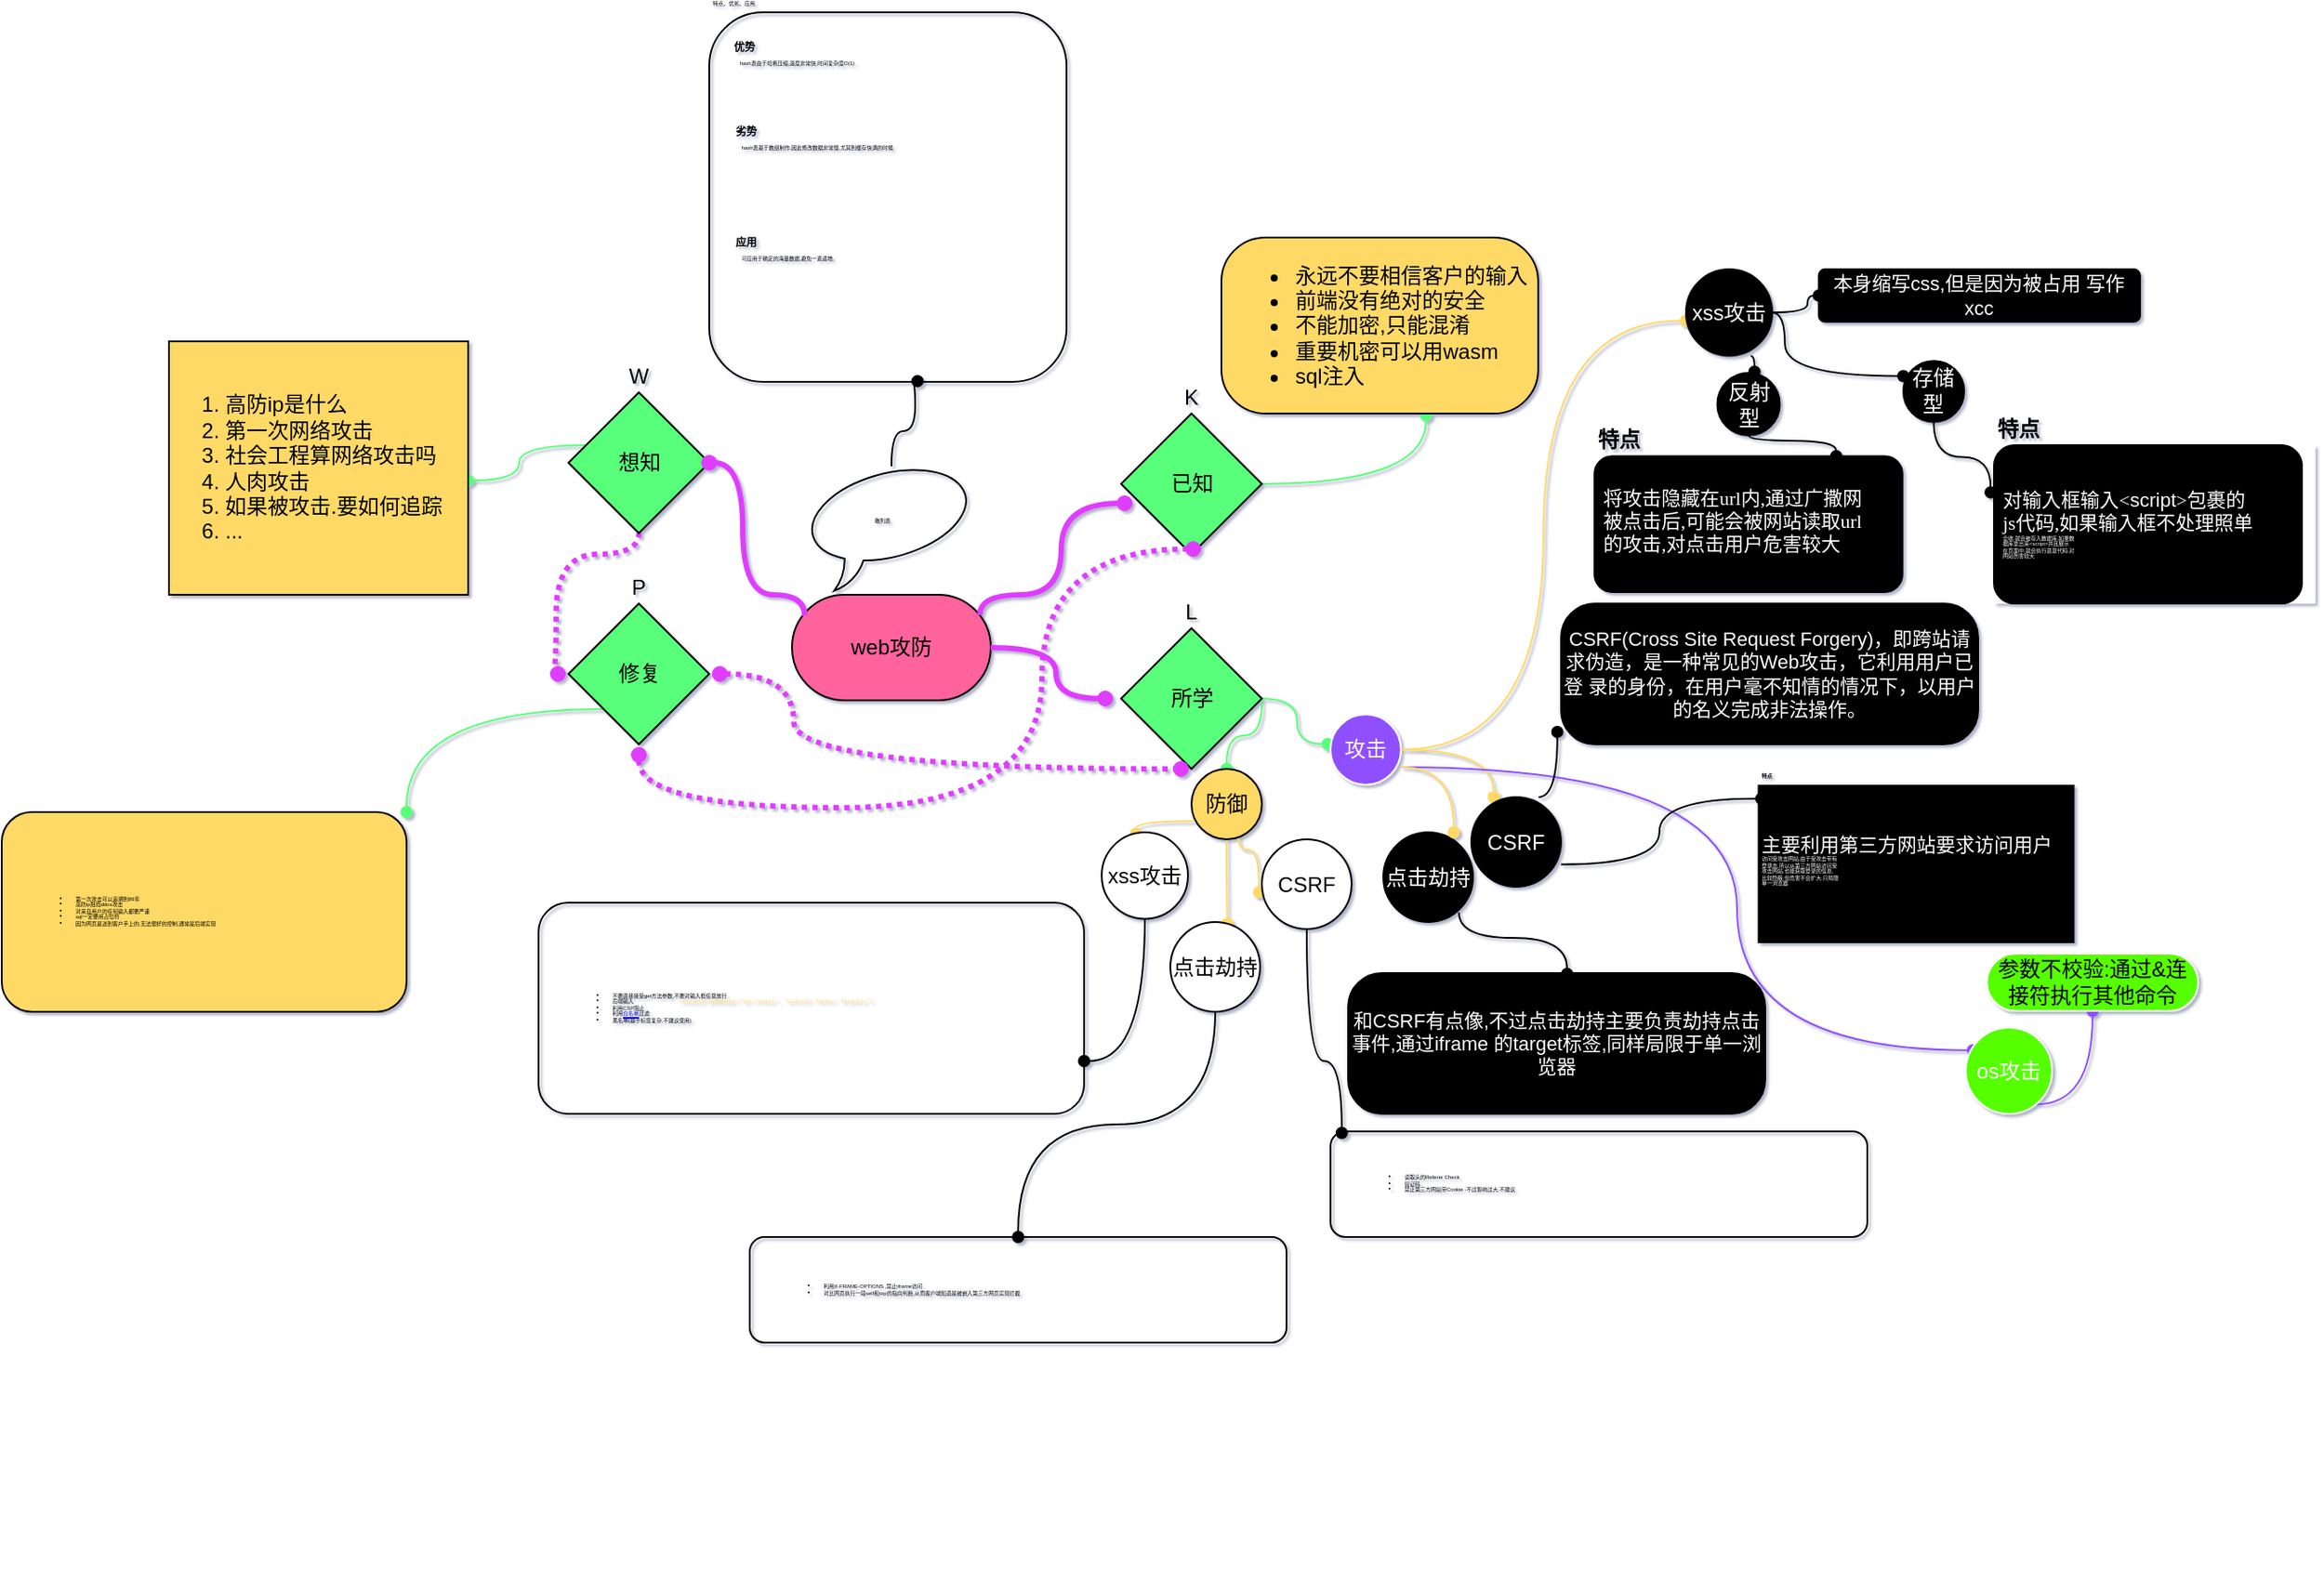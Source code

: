 <mxfile version="13.7.2" type="github">
  <diagram id="dy_8Izg7FnlNef2klucm" name="第 1 页">
    <mxGraphModel dx="2587" dy="802" grid="0" gridSize="10" guides="0" tooltips="1" connect="1" arrows="1" fold="1" page="1" pageScale="1" pageWidth="400" pageHeight="500" math="1" shadow="1">
      <root>
        <mxCell id="0" />
        <mxCell id="1" parent="0" />
        <mxCell id="IFFRn_ugBCJUuxa1NSOB-2" value="web攻防" style="rounded=1;whiteSpace=wrap;html=1;fillColor=#FF639C;arcSize=50;" vertex="1" parent="1">
          <mxGeometry x="208" y="405" width="113" height="60" as="geometry" />
        </mxCell>
        <mxCell id="IFFRn_ugBCJUuxa1NSOB-37" style="edgeStyle=orthogonalEdgeStyle;curved=1;rounded=0;orthogonalLoop=1;jettySize=auto;html=1;exitX=1;exitY=0.5;exitDx=0;exitDy=0;entryX=0.646;entryY=1.01;entryDx=0;entryDy=0;entryPerimeter=0;startArrow=none;startFill=0;endArrow=oval;endFill=1;strokeColor=#59FF7A;" edge="1" parent="1" source="IFFRn_ugBCJUuxa1NSOB-3" target="IFFRn_ugBCJUuxa1NSOB-19">
          <mxGeometry relative="1" as="geometry" />
        </mxCell>
        <mxCell id="IFFRn_ugBCJUuxa1NSOB-3" value="K" style="rhombus;whiteSpace=wrap;html=1;fillColor=#59FF7A;align=center;labelPosition=center;verticalLabelPosition=top;verticalAlign=bottom;" vertex="1" parent="1">
          <mxGeometry x="395" y="302" width="80" height="80" as="geometry" />
        </mxCell>
        <mxCell id="IFFRn_ugBCJUuxa1NSOB-40" style="edgeStyle=orthogonalEdgeStyle;curved=1;rounded=0;orthogonalLoop=1;jettySize=auto;html=1;entryX=0.5;entryY=0;entryDx=0;entryDy=0;startArrow=none;startFill=0;endArrow=oval;endFill=1;strokeColor=#59FF7A;" edge="1" parent="1" target="IFFRn_ugBCJUuxa1NSOB-39">
          <mxGeometry relative="1" as="geometry">
            <mxPoint x="475" y="464" as="sourcePoint" />
          </mxGeometry>
        </mxCell>
        <mxCell id="IFFRn_ugBCJUuxa1NSOB-41" style="edgeStyle=orthogonalEdgeStyle;curved=1;rounded=0;orthogonalLoop=1;jettySize=auto;html=1;entryX=-0.041;entryY=0.422;entryDx=0;entryDy=0;entryPerimeter=0;startArrow=none;startFill=0;endArrow=oval;endFill=1;strokeColor=#59FF7A;" edge="1" parent="1" source="IFFRn_ugBCJUuxa1NSOB-4" target="IFFRn_ugBCJUuxa1NSOB-38">
          <mxGeometry relative="1" as="geometry" />
        </mxCell>
        <mxCell id="IFFRn_ugBCJUuxa1NSOB-4" value="L" style="rhombus;whiteSpace=wrap;html=1;fillColor=#59FF7A;align=center;labelPosition=center;verticalLabelPosition=top;verticalAlign=bottom;" vertex="1" parent="1">
          <mxGeometry x="395" y="424" width="80" height="80" as="geometry" />
        </mxCell>
        <mxCell id="IFFRn_ugBCJUuxa1NSOB-5" value="" style="edgeStyle=orthogonalEdgeStyle;curved=1;rounded=0;orthogonalLoop=1;jettySize=auto;html=1;startArrow=circle;startFill=1;startSize=0;endArrow=none;endFill=0;endSize=0;targetPerimeterSpacing=3;strokeColor=#DF3DFF;strokeWidth=3;dashed=1;dashPattern=1 1;entryX=0.5;entryY=1;entryDx=0;entryDy=0;exitX=0;exitY=0.5;exitDx=0;exitDy=0;" edge="1" source="IFFRn_ugBCJUuxa1NSOB-8" target="IFFRn_ugBCJUuxa1NSOB-12" parent="1">
          <mxGeometry relative="1" as="geometry">
            <Array as="points">
              <mxPoint x="74" y="450" />
              <mxPoint x="74" y="382" />
              <mxPoint x="121" y="382" />
            </Array>
          </mxGeometry>
        </mxCell>
        <mxCell id="IFFRn_ugBCJUuxa1NSOB-6" value="" style="edgeStyle=orthogonalEdgeStyle;curved=1;rounded=0;orthogonalLoop=1;jettySize=auto;html=1;dashed=1;dashPattern=1 1;startArrow=circle;startFill=1;startSize=0;endArrow=circle;endFill=1;endSize=0;targetPerimeterSpacing=3;strokeColor=#DF3DFF;strokeWidth=3;entryX=0.5;entryY=1;entryDx=0;entryDy=0;" edge="1" source="IFFRn_ugBCJUuxa1NSOB-8" target="IFFRn_ugBCJUuxa1NSOB-4" parent="1">
          <mxGeometry relative="1" as="geometry">
            <mxPoint x="121" y="570" as="targetPoint" />
            <Array as="points">
              <mxPoint x="209" y="450" />
              <mxPoint x="209" y="504" />
            </Array>
          </mxGeometry>
        </mxCell>
        <mxCell id="IFFRn_ugBCJUuxa1NSOB-7" value="" style="edgeStyle=orthogonalEdgeStyle;curved=1;rounded=0;orthogonalLoop=1;jettySize=auto;html=1;dashed=1;dashPattern=1 1;startArrow=circle;startFill=1;startSize=0;endArrow=circle;endFill=1;endSize=0;targetPerimeterSpacing=3;strokeColor=#DF3DFF;strokeWidth=3;" edge="1" source="IFFRn_ugBCJUuxa1NSOB-8" parent="1">
          <mxGeometry relative="1" as="geometry">
            <mxPoint x="442" y="379" as="targetPoint" />
            <Array as="points">
              <mxPoint x="121" y="526" />
              <mxPoint x="350" y="526" />
              <mxPoint x="350" y="379" />
            </Array>
          </mxGeometry>
        </mxCell>
        <mxCell id="IFFRn_ugBCJUuxa1NSOB-164" style="edgeStyle=orthogonalEdgeStyle;curved=1;rounded=0;orthogonalLoop=1;jettySize=auto;html=1;exitX=0;exitY=1;exitDx=0;exitDy=0;entryX=1;entryY=0;entryDx=0;entryDy=0;startArrow=none;startFill=0;startSize=6;sourcePerimeterSpacing=0;endArrow=oval;endFill=1;endSize=6;targetPerimeterSpacing=0;fontSize=3;fontColor=#000000;strokeColor=#59FF7A;" edge="1" parent="1" source="IFFRn_ugBCJUuxa1NSOB-8" target="IFFRn_ugBCJUuxa1NSOB-163">
          <mxGeometry relative="1" as="geometry" />
        </mxCell>
        <mxCell id="IFFRn_ugBCJUuxa1NSOB-8" value="P" style="rhombus;whiteSpace=wrap;html=1;fillColor=#59FF7A;align=center;labelPosition=center;verticalLabelPosition=top;verticalAlign=bottom;" vertex="1" parent="1">
          <mxGeometry x="81" y="410" width="80" height="80" as="geometry" />
        </mxCell>
        <mxCell id="IFFRn_ugBCJUuxa1NSOB-45" style="edgeStyle=orthogonalEdgeStyle;curved=1;rounded=0;orthogonalLoop=1;jettySize=auto;html=1;startArrow=none;startFill=0;endArrow=oval;endFill=1;strokeColor=#59FF7A;" edge="1" parent="1" source="IFFRn_ugBCJUuxa1NSOB-12" target="IFFRn_ugBCJUuxa1NSOB-42">
          <mxGeometry relative="1" as="geometry">
            <mxPoint x="44" y="330" as="targetPoint" />
            <Array as="points">
              <mxPoint x="53" y="320" />
              <mxPoint x="53" y="340" />
            </Array>
          </mxGeometry>
        </mxCell>
        <mxCell id="IFFRn_ugBCJUuxa1NSOB-12" value="W" style="rhombus;whiteSpace=wrap;html=1;fillColor=#59FF7A;align=center;labelPosition=center;verticalLabelPosition=top;verticalAlign=bottom;" vertex="1" parent="1">
          <mxGeometry x="81" y="290" width="80" height="80" as="geometry" />
        </mxCell>
        <mxCell id="IFFRn_ugBCJUuxa1NSOB-13" value="" style="edgeStyle=orthogonalEdgeStyle;curved=1;rounded=0;orthogonalLoop=1;jettySize=auto;html=1;startArrow=oval;startFill=1;endArrow=none;endFill=0;strokeWidth=3;fillColor=#ffe6cc;strokeColor=#DF3DFF;endSize=0;targetPerimeterSpacing=3;entryX=0.064;entryY=0.201;entryDx=0;entryDy=0;entryPerimeter=0;" edge="1" source="IFFRn_ugBCJUuxa1NSOB-12" target="IFFRn_ugBCJUuxa1NSOB-2" parent="1">
          <mxGeometry relative="1" as="geometry">
            <mxPoint x="682" y="459" as="targetPoint" />
            <Array as="points">
              <mxPoint x="180" y="330" />
              <mxPoint x="180" y="405" />
              <mxPoint x="215" y="405" />
            </Array>
          </mxGeometry>
        </mxCell>
        <mxCell id="IFFRn_ugBCJUuxa1NSOB-14" value="&lt;span&gt;已知&lt;br&gt;&lt;/span&gt;" style="text;html=1;align=center;verticalAlign=middle;resizable=0;points=[];autosize=1;" vertex="1" parent="1">
          <mxGeometry x="418" y="333" width="34" height="18" as="geometry" />
        </mxCell>
        <mxCell id="IFFRn_ugBCJUuxa1NSOB-15" value="&lt;span&gt;所学&lt;/span&gt;" style="text;html=1;align=center;verticalAlign=middle;resizable=0;points=[];autosize=1;" vertex="1" parent="1">
          <mxGeometry x="418" y="455" width="34" height="18" as="geometry" />
        </mxCell>
        <mxCell id="IFFRn_ugBCJUuxa1NSOB-16" value="&lt;span&gt;想知&lt;/span&gt;" style="text;html=1;align=center;verticalAlign=middle;resizable=0;points=[];autosize=1;" vertex="1" parent="1">
          <mxGeometry x="104" y="321" width="34" height="18" as="geometry" />
        </mxCell>
        <mxCell id="IFFRn_ugBCJUuxa1NSOB-17" value="修复" style="text;html=1;align=center;verticalAlign=middle;resizable=0;points=[];autosize=1;" vertex="1" parent="1">
          <mxGeometry x="104" y="441" width="34" height="18" as="geometry" />
        </mxCell>
        <mxCell id="IFFRn_ugBCJUuxa1NSOB-10" value="" style="edgeStyle=orthogonalEdgeStyle;curved=1;rounded=0;orthogonalLoop=1;jettySize=auto;html=1;startArrow=none;startFill=0;endArrow=circle;endFill=1;strokeWidth=3;fillColor=#ffe6cc;strokeColor=#DF3DFF;endSize=0;targetPerimeterSpacing=3;" edge="1" parent="1" source="IFFRn_ugBCJUuxa1NSOB-2" target="IFFRn_ugBCJUuxa1NSOB-4">
          <mxGeometry relative="1" as="geometry" />
        </mxCell>
        <mxCell id="IFFRn_ugBCJUuxa1NSOB-11" style="edgeStyle=orthogonalEdgeStyle;curved=1;rounded=0;orthogonalLoop=1;jettySize=auto;html=1;startArrow=none;startFill=0;endArrow=circle;endFill=1;strokeWidth=3;fillColor=#ffe6cc;strokeColor=#DF3DFF;endSize=0;targetPerimeterSpacing=3;startSize=0;exitX=0.944;exitY=0.193;exitDx=0;exitDy=0;exitPerimeter=0;" edge="1" parent="1" source="IFFRn_ugBCJUuxa1NSOB-2" target="IFFRn_ugBCJUuxa1NSOB-3">
          <mxGeometry relative="1" as="geometry">
            <Array as="points">
              <mxPoint x="315" y="405" />
              <mxPoint x="361" y="405" />
              <mxPoint x="361" y="353" />
            </Array>
          </mxGeometry>
        </mxCell>
        <mxCell id="IFFRn_ugBCJUuxa1NSOB-19" value="&lt;ul&gt;&lt;li&gt;永远不要相信客户的输入&lt;/li&gt;&lt;li&gt;前端没有绝对的安全&lt;/li&gt;&lt;li&gt;不能加密,只能混淆&lt;/li&gt;&lt;li&gt;重要机密可以用wasm&lt;/li&gt;&lt;li&gt;sql注入&lt;/li&gt;&lt;/ul&gt;" style="rounded=1;whiteSpace=wrap;html=1;fillColor=#FFD966;arcSize=25;align=left;" vertex="1" parent="1">
          <mxGeometry x="452" y="202" width="180" height="100" as="geometry" />
        </mxCell>
        <mxCell id="IFFRn_ugBCJUuxa1NSOB-105" style="edgeStyle=orthogonalEdgeStyle;curved=1;rounded=0;orthogonalLoop=1;jettySize=auto;html=1;exitX=1;exitY=0.5;exitDx=0;exitDy=0;entryX=0.25;entryY=0;entryDx=0;entryDy=0;startArrow=none;startFill=0;startSize=6;sourcePerimeterSpacing=0;endArrow=oval;endFill=1;endSize=6;targetPerimeterSpacing=0;fontSize=3;strokeColor=#FFD966;" edge="1" parent="1" source="IFFRn_ugBCJUuxa1NSOB-38" target="IFFRn_ugBCJUuxa1NSOB-90">
          <mxGeometry relative="1" as="geometry" />
        </mxCell>
        <mxCell id="IFFRn_ugBCJUuxa1NSOB-159" style="edgeStyle=orthogonalEdgeStyle;curved=1;rounded=0;orthogonalLoop=1;jettySize=auto;html=1;exitX=1;exitY=0.75;exitDx=0;exitDy=0;entryX=0.082;entryY=0.262;entryDx=0;entryDy=0;startArrow=none;startFill=0;startSize=6;sourcePerimeterSpacing=0;endArrow=oval;endFill=1;endSize=6;targetPerimeterSpacing=0;fontSize=3;fontColor=#000000;strokeColor=#904FFF;entryPerimeter=0;" edge="1" parent="1" source="IFFRn_ugBCJUuxa1NSOB-38" target="IFFRn_ugBCJUuxa1NSOB-158">
          <mxGeometry relative="1" as="geometry">
            <Array as="points">
              <mxPoint x="745" y="503" />
              <mxPoint x="745" y="664" />
            </Array>
          </mxGeometry>
        </mxCell>
        <mxCell id="IFFRn_ugBCJUuxa1NSOB-38" value="&lt;div&gt;&lt;span&gt;攻击&lt;/span&gt;&lt;/div&gt;" style="rounded=1;whiteSpace=wrap;html=1;arcSize=50;align=center;fillColor=#904FFF;fontColor=#FFFFFF;strokeColor=#FFFFFF;" vertex="1" parent="1">
          <mxGeometry x="514" y="473" width="40" height="40" as="geometry" />
        </mxCell>
        <mxCell id="IFFRn_ugBCJUuxa1NSOB-121" style="edgeStyle=orthogonalEdgeStyle;curved=1;rounded=0;orthogonalLoop=1;jettySize=auto;html=1;entryX=-0.031;entryY=0.588;entryDx=0;entryDy=0;entryPerimeter=0;startArrow=none;startFill=0;startSize=6;sourcePerimeterSpacing=0;endArrow=oval;endFill=1;endSize=6;targetPerimeterSpacing=0;fontSize=3;fontColor=#FFFFFF;strokeColor=#FFD966;exitX=0.67;exitY=0.98;exitDx=0;exitDy=0;exitPerimeter=0;" edge="1" parent="1" source="IFFRn_ugBCJUuxa1NSOB-39" target="IFFRn_ugBCJUuxa1NSOB-120">
          <mxGeometry relative="1" as="geometry">
            <Array as="points">
              <mxPoint x="462" y="550" />
              <mxPoint x="473" y="550" />
            </Array>
          </mxGeometry>
        </mxCell>
        <mxCell id="IFFRn_ugBCJUuxa1NSOB-139" style="edgeStyle=orthogonalEdgeStyle;curved=1;rounded=0;orthogonalLoop=1;jettySize=auto;html=1;exitX=0.045;exitY=0.742;exitDx=0;exitDy=0;entryX=0.397;entryY=0.018;entryDx=0;entryDy=0;entryPerimeter=0;startArrow=none;startFill=0;startSize=6;sourcePerimeterSpacing=0;endArrow=oval;endFill=1;endSize=6;targetPerimeterSpacing=0;fontSize=3;exitPerimeter=0;fontColor=#FFFFFF;strokeColor=#FFD966;" edge="1" parent="1" source="IFFRn_ugBCJUuxa1NSOB-39" target="IFFRn_ugBCJUuxa1NSOB-138">
          <mxGeometry relative="1" as="geometry" />
        </mxCell>
        <mxCell id="IFFRn_ugBCJUuxa1NSOB-141" style="edgeStyle=orthogonalEdgeStyle;curved=1;rounded=0;orthogonalLoop=1;jettySize=auto;html=1;exitX=0.5;exitY=1;exitDx=0;exitDy=0;entryX=0.635;entryY=0.02;entryDx=0;entryDy=0;entryPerimeter=0;startArrow=none;startFill=0;startSize=6;sourcePerimeterSpacing=0;endArrow=oval;endFill=1;endSize=6;targetPerimeterSpacing=0;fontSize=3;fontColor=#FFFFFF;strokeColor=#FFD966;" edge="1" parent="1" source="IFFRn_ugBCJUuxa1NSOB-39" target="IFFRn_ugBCJUuxa1NSOB-140">
          <mxGeometry relative="1" as="geometry" />
        </mxCell>
        <mxCell id="IFFRn_ugBCJUuxa1NSOB-39" value="&lt;div&gt;&lt;span&gt;防御&lt;/span&gt;&lt;/div&gt;" style="rounded=1;whiteSpace=wrap;html=1;fillColor=#FFD966;arcSize=50;align=center;" vertex="1" parent="1">
          <mxGeometry x="435" y="504" width="40" height="40" as="geometry" />
        </mxCell>
        <mxCell id="IFFRn_ugBCJUuxa1NSOB-44" value="" style="group" vertex="1" connectable="0" parent="1">
          <mxGeometry x="-156" y="261" width="180" height="144" as="geometry" />
        </mxCell>
        <mxCell id="IFFRn_ugBCJUuxa1NSOB-42" value="&lt;div&gt;&lt;br&gt;&lt;/div&gt;" style="rounded=1;whiteSpace=wrap;html=1;fillColor=#FFD966;arcSize=0;align=left;labelPosition=center;verticalLabelPosition=middle;verticalAlign=middle;" vertex="1" parent="IFFRn_ugBCJUuxa1NSOB-44">
          <mxGeometry x="10" width="170" height="144" as="geometry" />
        </mxCell>
        <mxCell id="IFFRn_ugBCJUuxa1NSOB-43" value="&lt;ol&gt;&lt;li&gt;&lt;span&gt;高防ip是什么&lt;/span&gt;&lt;br&gt;&lt;/li&gt;&lt;li&gt;第一次网络攻击&lt;/li&gt;&lt;li&gt;社会工程算网络攻击吗&lt;/li&gt;&lt;li&gt;人肉攻击&lt;/li&gt;&lt;li&gt;如果被攻击.要如何追踪&lt;/li&gt;&lt;li&gt;...&lt;/li&gt;&lt;/ol&gt;" style="text;html=1;align=left;verticalAlign=middle;resizable=0;points=[];autosize=1;" vertex="1" parent="IFFRn_ugBCJUuxa1NSOB-44">
          <mxGeometry y="17" width="180" height="110" as="geometry" />
        </mxCell>
        <mxCell id="IFFRn_ugBCJUuxa1NSOB-47" style="edgeStyle=orthogonalEdgeStyle;curved=1;rounded=0;orthogonalLoop=1;jettySize=auto;html=1;exitX=1;exitY=0.5;exitDx=0;exitDy=0;startArrow=none;startFill=0;endArrow=oval;endFill=1;endSize=6;targetPerimeterSpacing=0;sourcePerimeterSpacing=0;startSize=6;entryX=0;entryY=0.595;entryDx=0;entryDy=0;entryPerimeter=0;strokeColor=#FFD966;" edge="1" parent="1" source="IFFRn_ugBCJUuxa1NSOB-38" target="IFFRn_ugBCJUuxa1NSOB-46">
          <mxGeometry relative="1" as="geometry">
            <mxPoint x="137" y="222" as="targetPoint" />
          </mxGeometry>
        </mxCell>
        <mxCell id="IFFRn_ugBCJUuxa1NSOB-89" value="" style="group" vertex="1" connectable="0" parent="1">
          <mxGeometry x="400" y="650" width="380" height="311" as="geometry" />
        </mxCell>
        <mxCell id="IFFRn_ugBCJUuxa1NSOB-100" value="" style="edgeStyle=orthogonalEdgeStyle;curved=1;rounded=0;orthogonalLoop=1;jettySize=auto;html=1;startArrow=none;startFill=0;startSize=6;sourcePerimeterSpacing=0;endArrow=oval;endFill=1;endSize=6;targetPerimeterSpacing=0;strokeColor=#000000;fontSize=3;entryX=0.785;entryY=0;entryDx=0;entryDy=0;entryPerimeter=0;" edge="1" parent="IFFRn_ugBCJUuxa1NSOB-89" target="IFFRn_ugBCJUuxa1NSOB-98">
          <mxGeometry relative="1" as="geometry">
            <mxPoint x="101.483" y="98" as="sourcePoint" />
            <Array as="points">
              <mxPoint x="102" y="101" />
            </Array>
          </mxGeometry>
        </mxCell>
        <mxCell id="IFFRn_ugBCJUuxa1NSOB-91" value="&lt;font style=&quot;font-size: 11px&quot;&gt;CSRF(Cross Site Request Forgery)，即跨站请求伪造，是一种常见的Web攻击，它利用用户已登 录的身份，在用户毫不知情的情况下，以用户的名义完成非法操作。&lt;/font&gt;" style="whiteSpace=wrap;html=1;rounded=1;arcSize=24;align=center;fontSize=3;fillColor=#000000;fontColor=#FFFFFF;" vertex="1" parent="1">
          <mxGeometry x="645" y="410" width="237" height="80" as="geometry" />
        </mxCell>
        <mxCell id="IFFRn_ugBCJUuxa1NSOB-92" value="" style="edgeStyle=orthogonalEdgeStyle;curved=1;rounded=0;orthogonalLoop=1;jettySize=auto;html=1;startArrow=none;startFill=0;startSize=6;sourcePerimeterSpacing=0;endArrow=oval;endFill=1;endSize=6;targetPerimeterSpacing=0;exitX=0.75;exitY=0;exitDx=0;exitDy=0;entryX=-0.009;entryY=0.912;entryDx=0;entryDy=0;entryPerimeter=0;" edge="1" parent="1" source="IFFRn_ugBCJUuxa1NSOB-90" target="IFFRn_ugBCJUuxa1NSOB-91">
          <mxGeometry relative="1" as="geometry">
            <mxPoint x="640.002" y="561.871" as="sourcePoint" />
          </mxGeometry>
        </mxCell>
        <mxCell id="IFFRn_ugBCJUuxa1NSOB-104" style="edgeStyle=orthogonalEdgeStyle;curved=1;rounded=0;orthogonalLoop=1;jettySize=auto;html=1;startArrow=none;startFill=0;startSize=6;sourcePerimeterSpacing=0;endArrow=oval;endFill=1;endSize=6;targetPerimeterSpacing=0;strokeColor=#000000;fontSize=3;exitX=1;exitY=0.75;exitDx=0;exitDy=0;entryX=0.011;entryY=0.088;entryDx=0;entryDy=0;entryPerimeter=0;" edge="1" parent="1" source="IFFRn_ugBCJUuxa1NSOB-90" target="IFFRn_ugBCJUuxa1NSOB-102">
          <mxGeometry relative="1" as="geometry">
            <mxPoint x="634" y="800" as="targetPoint" />
            <mxPoint x="624.447" y="569.674" as="sourcePoint" />
          </mxGeometry>
        </mxCell>
        <mxCell id="IFFRn_ugBCJUuxa1NSOB-90" value="CSRF" style="rounded=1;whiteSpace=wrap;html=1;align=center;arcSize=50;fillColor=#000000;fontColor=#FFFFFF;" vertex="1" parent="1">
          <mxGeometry x="594" y="520" width="51" height="51" as="geometry" />
        </mxCell>
        <mxCell id="IFFRn_ugBCJUuxa1NSOB-111" style="edgeStyle=orthogonalEdgeStyle;curved=1;rounded=0;orthogonalLoop=1;jettySize=auto;html=1;exitX=0.843;exitY=0.894;exitDx=0;exitDy=0;entryX=0.525;entryY=0.006;entryDx=0;entryDy=0;entryPerimeter=0;startArrow=none;startFill=0;startSize=6;sourcePerimeterSpacing=0;endArrow=oval;endFill=1;endSize=6;targetPerimeterSpacing=0;fontSize=3;exitPerimeter=0;" edge="1" parent="1" source="IFFRn_ugBCJUuxa1NSOB-107" target="IFFRn_ugBCJUuxa1NSOB-110">
          <mxGeometry relative="1" as="geometry">
            <Array as="points">
              <mxPoint x="587" y="600" />
              <mxPoint x="648" y="600" />
            </Array>
          </mxGeometry>
        </mxCell>
        <mxCell id="IFFRn_ugBCJUuxa1NSOB-107" value="点击劫持" style="rounded=1;whiteSpace=wrap;html=1;align=center;arcSize=50;fillColor=#000000;fontColor=#FFFFFF;" vertex="1" parent="1">
          <mxGeometry x="544" y="540" width="51" height="51" as="geometry" />
        </mxCell>
        <mxCell id="IFFRn_ugBCJUuxa1NSOB-108" style="edgeStyle=orthogonalEdgeStyle;curved=1;rounded=0;orthogonalLoop=1;jettySize=auto;html=1;startArrow=none;startFill=0;startSize=6;sourcePerimeterSpacing=0;endArrow=oval;endFill=1;endSize=6;targetPerimeterSpacing=0;strokeColor=#FFD966;fontSize=3;exitX=1;exitY=0.75;exitDx=0;exitDy=0;" edge="1" parent="1" source="IFFRn_ugBCJUuxa1NSOB-38" target="IFFRn_ugBCJUuxa1NSOB-107">
          <mxGeometry relative="1" as="geometry">
            <mxPoint x="554" y="540" as="targetPoint" />
            <mxPoint x="534" y="513" as="sourcePoint" />
            <Array as="points">
              <mxPoint x="584" y="503" />
            </Array>
          </mxGeometry>
        </mxCell>
        <mxCell id="IFFRn_ugBCJUuxa1NSOB-110" value="&lt;span style=&quot;font-size: 11px&quot;&gt;和CSRF有点像,不过点击劫持主要负责劫持点击事件,通过iframe 的target标签,同样局限于单一浏览器&lt;/span&gt;" style="whiteSpace=wrap;html=1;rounded=1;arcSize=24;align=center;fontSize=3;fillColor=#000000;fontColor=#FFFFFF;" vertex="1" parent="1">
          <mxGeometry x="524" y="620" width="237" height="80" as="geometry" />
        </mxCell>
        <mxCell id="IFFRn_ugBCJUuxa1NSOB-167" value="" style="edgeStyle=orthogonalEdgeStyle;curved=1;rounded=0;orthogonalLoop=1;jettySize=auto;html=1;startArrow=none;startFill=0;startSize=6;sourcePerimeterSpacing=0;endArrow=oval;endFill=1;endSize=6;targetPerimeterSpacing=0;fontSize=3;fontColor=#000000;entryX=0.583;entryY=0.998;entryDx=0;entryDy=0;entryPerimeter=0;" edge="1" parent="1" source="IFFRn_ugBCJUuxa1NSOB-113" target="IFFRn_ugBCJUuxa1NSOB-168">
          <mxGeometry relative="1" as="geometry">
            <mxPoint x="264.5" y="263" as="targetPoint" />
            <Array as="points">
              <mxPoint x="265" y="312" />
              <mxPoint x="278" y="312" />
              <mxPoint x="278" y="284" />
            </Array>
          </mxGeometry>
        </mxCell>
        <mxCell id="IFFRn_ugBCJUuxa1NSOB-113" value="" style="whiteSpace=wrap;html=1;shape=mxgraph.basic.oval_callout;fillColor=none;fontSize=3;align=center;rotation=-15;" vertex="1" parent="1">
          <mxGeometry x="214.5" y="333" width="100" height="60" as="geometry" />
        </mxCell>
        <mxCell id="IFFRn_ugBCJUuxa1NSOB-114" value="&lt;span&gt;散列表&lt;/span&gt;" style="text;html=1;align=center;verticalAlign=middle;resizable=0;points=[];autosize=1;fontSize=3;" vertex="1" parent="1">
          <mxGeometry x="234" y="358" width="50" height="10" as="geometry" />
        </mxCell>
        <mxCell id="IFFRn_ugBCJUuxa1NSOB-155" style="edgeStyle=orthogonalEdgeStyle;curved=1;rounded=0;orthogonalLoop=1;jettySize=auto;html=1;exitX=0.5;exitY=1;exitDx=0;exitDy=0;entryX=0.021;entryY=0.015;entryDx=0;entryDy=0;entryPerimeter=0;startArrow=none;startFill=0;startSize=6;sourcePerimeterSpacing=0;endArrow=oval;endFill=1;endSize=6;targetPerimeterSpacing=0;strokeColor=#000000;fontSize=3;fontColor=#000000;" edge="1" parent="1" source="IFFRn_ugBCJUuxa1NSOB-120" target="IFFRn_ugBCJUuxa1NSOB-154">
          <mxGeometry relative="1" as="geometry">
            <Array as="points">
              <mxPoint x="501" y="670" />
              <mxPoint x="520" y="670" />
            </Array>
          </mxGeometry>
        </mxCell>
        <mxCell id="IFFRn_ugBCJUuxa1NSOB-120" value="CSRF" style="rounded=1;whiteSpace=wrap;html=1;align=center;arcSize=50;" vertex="1" parent="1">
          <mxGeometry x="475" y="544" width="51" height="51" as="geometry" />
        </mxCell>
        <mxCell id="IFFRn_ugBCJUuxa1NSOB-153" style="edgeStyle=orthogonalEdgeStyle;curved=1;rounded=0;orthogonalLoop=1;jettySize=auto;html=1;exitX=0.5;exitY=1;exitDx=0;exitDy=0;entryX=1;entryY=0.75;entryDx=0;entryDy=0;startArrow=none;startFill=0;startSize=6;sourcePerimeterSpacing=0;endArrow=oval;endFill=1;endSize=6;targetPerimeterSpacing=0;fontSize=3;fontColor=#000000;" edge="1" parent="1" source="IFFRn_ugBCJUuxa1NSOB-138" target="IFFRn_ugBCJUuxa1NSOB-150">
          <mxGeometry relative="1" as="geometry" />
        </mxCell>
        <mxCell id="IFFRn_ugBCJUuxa1NSOB-138" value="xss攻击" style="rounded=1;whiteSpace=wrap;html=1;align=center;arcSize=50;" vertex="1" parent="1">
          <mxGeometry x="384.002" y="540" width="49.009" height="49.196" as="geometry" />
        </mxCell>
        <mxCell id="IFFRn_ugBCJUuxa1NSOB-157" style="edgeStyle=orthogonalEdgeStyle;curved=1;rounded=0;orthogonalLoop=1;jettySize=auto;html=1;exitX=0.5;exitY=1;exitDx=0;exitDy=0;startArrow=none;startFill=0;startSize=6;sourcePerimeterSpacing=0;endArrow=oval;endFill=1;endSize=6;targetPerimeterSpacing=0;strokeColor=#000000;fontSize=3;fontColor=#000000;" edge="1" parent="1" source="IFFRn_ugBCJUuxa1NSOB-140" target="IFFRn_ugBCJUuxa1NSOB-156">
          <mxGeometry relative="1" as="geometry" />
        </mxCell>
        <mxCell id="IFFRn_ugBCJUuxa1NSOB-140" value="点击劫持" style="rounded=1;whiteSpace=wrap;html=1;align=center;arcSize=50;" vertex="1" parent="1">
          <mxGeometry x="423" y="591" width="51" height="51" as="geometry" />
        </mxCell>
        <mxCell id="IFFRn_ugBCJUuxa1NSOB-46" value="xss攻击" style="rounded=1;whiteSpace=wrap;html=1;align=center;arcSize=50;fillColor=#000000;fontColor=#FFFFFF;" vertex="1" parent="1">
          <mxGeometry x="715.982" y="220" width="49.009" height="49.196" as="geometry" />
        </mxCell>
        <mxCell id="IFFRn_ugBCJUuxa1NSOB-49" value="&lt;font style=&quot;font-size: 11px&quot;&gt;本身缩写css,但是因为被占用 写作xcc&lt;/font&gt;" style="whiteSpace=wrap;html=1;rounded=1;arcSize=12;align=center;fontSize=3;fillColor=#000000;fontColor=#FFFFFF;" vertex="1" parent="1">
          <mxGeometry x="791.417" y="220" width="182.583" height="29.904" as="geometry" />
        </mxCell>
        <mxCell id="IFFRn_ugBCJUuxa1NSOB-50" value="" style="edgeStyle=orthogonalEdgeStyle;curved=1;rounded=0;orthogonalLoop=1;jettySize=auto;html=1;startArrow=none;startFill=0;startSize=6;sourcePerimeterSpacing=0;endArrow=oval;endFill=1;endSize=6;targetPerimeterSpacing=0;" edge="1" parent="1" source="IFFRn_ugBCJUuxa1NSOB-46" target="IFFRn_ugBCJUuxa1NSOB-49">
          <mxGeometry relative="1" as="geometry" />
        </mxCell>
        <mxCell id="IFFRn_ugBCJUuxa1NSOB-149" style="edgeStyle=orthogonalEdgeStyle;curved=1;rounded=0;orthogonalLoop=1;jettySize=auto;html=1;exitX=0.5;exitY=1;exitDx=0;exitDy=0;entryX=-0.011;entryY=0.298;entryDx=0;entryDy=0;entryPerimeter=0;startArrow=none;startFill=0;startSize=6;sourcePerimeterSpacing=0;endArrow=oval;endFill=1;endSize=6;targetPerimeterSpacing=0;fontSize=3;fontColor=#FFFFFF;" edge="1" parent="1" source="IFFRn_ugBCJUuxa1NSOB-52" target="IFFRn_ugBCJUuxa1NSOB-69">
          <mxGeometry relative="1" as="geometry" />
        </mxCell>
        <mxCell id="IFFRn_ugBCJUuxa1NSOB-52" value="存储型" style="whiteSpace=wrap;html=1;rounded=1;arcSize=50;align=center;fillColor=#000000;fontColor=#FFFFFF;" vertex="1" parent="1">
          <mxGeometry x="839.465" y="272.09" width="34.595" height="34.727" as="geometry" />
        </mxCell>
        <mxCell id="IFFRn_ugBCJUuxa1NSOB-51" style="edgeStyle=orthogonalEdgeStyle;curved=1;rounded=0;orthogonalLoop=1;jettySize=auto;html=1;startArrow=none;startFill=0;startSize=6;sourcePerimeterSpacing=0;endArrow=oval;endFill=1;endSize=6;targetPerimeterSpacing=0;" edge="1" parent="1" source="IFFRn_ugBCJUuxa1NSOB-46" target="IFFRn_ugBCJUuxa1NSOB-52">
          <mxGeometry relative="1" as="geometry">
            <mxPoint x="801.027" y="269.196" as="targetPoint" />
            <Array as="points">
              <mxPoint x="772.198" y="245.08" />
              <mxPoint x="772.198" y="280.772" />
            </Array>
          </mxGeometry>
        </mxCell>
        <mxCell id="IFFRn_ugBCJUuxa1NSOB-54" value="反射型" style="whiteSpace=wrap;html=1;rounded=1;arcSize=50;align=center;fillColor=#000000;fontColor=#FFFFFF;" vertex="1" parent="1">
          <mxGeometry x="733.76" y="278.842" width="35.556" height="35.691" as="geometry" />
        </mxCell>
        <mxCell id="IFFRn_ugBCJUuxa1NSOB-57" style="edgeStyle=orthogonalEdgeStyle;curved=1;rounded=0;orthogonalLoop=1;jettySize=auto;html=1;exitX=0.75;exitY=1;exitDx=0;exitDy=0;entryX=0.595;entryY=-0.018;entryDx=0;entryDy=0;entryPerimeter=0;startArrow=none;startFill=0;startSize=6;sourcePerimeterSpacing=0;endArrow=oval;endFill=1;endSize=6;targetPerimeterSpacing=0;strokeColor=#000000;fontSize=3;" edge="1" parent="1" source="IFFRn_ugBCJUuxa1NSOB-46" target="IFFRn_ugBCJUuxa1NSOB-54">
          <mxGeometry relative="1" as="geometry" />
        </mxCell>
        <mxCell id="IFFRn_ugBCJUuxa1NSOB-60" value="" style="edgeStyle=orthogonalEdgeStyle;curved=1;rounded=0;orthogonalLoop=1;jettySize=auto;html=1;startArrow=none;startFill=0;startSize=6;sourcePerimeterSpacing=0;endArrow=oval;endFill=1;endSize=6;targetPerimeterSpacing=0;strokeColor=#000000;fontSize=3;entryX=0.785;entryY=0;entryDx=0;entryDy=0;entryPerimeter=0;" edge="1" parent="1" source="IFFRn_ugBCJUuxa1NSOB-54" target="IFFRn_ugBCJUuxa1NSOB-59">
          <mxGeometry relative="1" as="geometry">
            <Array as="points">
              <mxPoint x="752.018" y="317.428" />
            </Array>
          </mxGeometry>
        </mxCell>
        <mxCell id="IFFRn_ugBCJUuxa1NSOB-59" value="&lt;b&gt;特点&lt;/b&gt;" style="whiteSpace=wrap;html=1;rounded=1;arcSize=13;align=left;labelPosition=center;verticalLabelPosition=top;verticalAlign=bottom;fillColor=#000000;" vertex="1" parent="1">
          <mxGeometry x="664.0" y="326.284" width="174.975" height="77.17" as="geometry" />
        </mxCell>
        <mxCell id="IFFRn_ugBCJUuxa1NSOB-62" value="&lt;font style=&quot;font-size: 11px&quot; face=&quot;Times New Roman&quot;&gt;将攻击隐藏在url内,通过广撒网&lt;br&gt;被点击后,可能会被网站读取url&lt;br&gt;的攻击,对点击用户危害较大&lt;br&gt;&lt;/font&gt;" style="text;html=1;align=left;verticalAlign=middle;resizable=0;points=[];autosize=1;fontSize=3;fontColor=#FFFFFF;" vertex="1" parent="1">
          <mxGeometry x="666.58" y="353.001" width="180" height="20" as="geometry" />
        </mxCell>
        <mxCell id="IFFRn_ugBCJUuxa1NSOB-147" value="" style="group;fillColor=#ffffff;" vertex="1" connectable="0" parent="1">
          <mxGeometry x="891.003" y="320.005" width="182.58" height="90.029" as="geometry" />
        </mxCell>
        <mxCell id="IFFRn_ugBCJUuxa1NSOB-69" value="&lt;b&gt;特点&lt;/b&gt;" style="whiteSpace=wrap;html=1;rounded=1;arcSize=13;align=left;labelPosition=center;verticalLabelPosition=top;verticalAlign=bottom;fillColor=#000000;" vertex="1" parent="IFFRn_ugBCJUuxa1NSOB-147">
          <mxGeometry width="174.972" height="90.029" as="geometry" />
        </mxCell>
        <mxCell id="IFFRn_ugBCJUuxa1NSOB-70" value="&lt;font&gt;&lt;font face=&quot;Times New Roman&quot;&gt;&lt;span style=&quot;font-size: 11px&quot;&gt;对输入框输入&amp;lt;&lt;/span&gt;&lt;/font&gt;&lt;span style=&quot;font-size: 11px&quot;&gt;script&lt;/span&gt;&lt;font face=&quot;Times New Roman&quot;&gt;&lt;span style=&quot;font-size: 11px&quot;&gt;&amp;gt;包裹的&lt;br&gt;js代码,如果输入框不处理照单&lt;br&gt;&lt;/span&gt;&lt;/font&gt;全收,就会被存入数据库,如果数&lt;br&gt;据库拿出来&amp;lt;script&amp;gt;并且展示&lt;br&gt;在页面中,就会执行恶意代码,对&lt;br&gt;网站伤害较大&lt;br&gt;&lt;/font&gt;" style="text;html=1;align=left;verticalAlign=middle;resizable=0;points=[];autosize=1;fontSize=3;fontColor=#FFFFFF;" vertex="1" parent="IFFRn_ugBCJUuxa1NSOB-147">
          <mxGeometry x="2.58" y="30.017" width="180" height="30" as="geometry" />
        </mxCell>
        <mxCell id="IFFRn_ugBCJUuxa1NSOB-148" value="" style="group" vertex="1" connectable="0" parent="1">
          <mxGeometry x="756.76" y="513" width="200" height="90" as="geometry" />
        </mxCell>
        <mxCell id="IFFRn_ugBCJUuxa1NSOB-102" value="&lt;span&gt;特点&lt;/span&gt;" style="whiteSpace=wrap;html=1;align=left;labelPosition=center;verticalLabelPosition=top;verticalAlign=bottom;fontSize=3;strokeColor=none;fillColor=#000000;fontStyle=1" vertex="1" parent="IFFRn_ugBCJUuxa1NSOB-148">
          <mxGeometry width="180" height="90" as="geometry" />
        </mxCell>
        <mxCell id="IFFRn_ugBCJUuxa1NSOB-103" value="&lt;font&gt;&lt;span style=&quot;font-size: 11px&quot;&gt;主要利用第三方网站要求访问用户&lt;br&gt;&lt;/span&gt;访问受攻击网站,由于受攻击带有&lt;br&gt;登录态,所以从第三方网站访问受&lt;br&gt;攻击网站,也能获取登录的信息,&lt;br&gt;比较隐蔽,但危害不会扩大,只局限&lt;br&gt;单一浏览器&lt;br&gt;&lt;/font&gt;" style="text;html=1;align=left;verticalAlign=middle;resizable=0;points=[];autosize=1;fontSize=3;fontColor=#FFFFFF;" vertex="1" parent="IFFRn_ugBCJUuxa1NSOB-148">
          <mxGeometry y="27.997" width="200" height="30" as="geometry" />
        </mxCell>
        <mxCell id="IFFRn_ugBCJUuxa1NSOB-150" value="&lt;ul&gt;&lt;li&gt;不要直接接受get方法参数,不要对输入框任意放行&lt;br&gt;&lt;/li&gt;&lt;li&gt;后端输入&amp;nbsp; &amp;nbsp; &amp;nbsp; &amp;nbsp; &amp;nbsp; &amp;nbsp; &amp;nbsp; &amp;nbsp; &amp;nbsp; &amp;nbsp; &amp;nbsp; &amp;nbsp; &amp;nbsp; &amp;nbsp; &amp;nbsp; &amp;nbsp;&lt;span&gt;&lt;code&gt;&lt;font color=&quot;#ffd966&quot;&gt;response.addHeader(&quot;Set-Cookie&quot;, &quot;uid=112; Path=/; HttpOnly&quot;)&lt;/font&gt;&lt;/code&gt;&lt;/span&gt;&lt;/li&gt;&lt;li&gt;&lt;span&gt;利用&lt;/span&gt;&lt;span style=&quot;font-size: 3px&quot;&gt;CSP阻止&lt;/span&gt;&lt;/li&gt;&lt;li&gt;&lt;span style=&quot;font-size: 3px&quot;&gt;利用&lt;a href=&quot;https://www.npmjs.com/package/xss&quot;&gt;白名单&lt;/a&gt;过滤&lt;/span&gt;&lt;/li&gt;&lt;li&gt;&lt;span style=&quot;font-size: 3px&quot;&gt;黑名单(基于标签复杂,不建议使用)&lt;/span&gt;&lt;/li&gt;&lt;/ul&gt;" style="rounded=1;whiteSpace=wrap;html=1;strokeColor=#000000;fontSize=3;align=left;fillColor=none;arcSize=14;" vertex="1" parent="1">
          <mxGeometry x="64" y="580" width="310" height="120" as="geometry" />
        </mxCell>
        <mxCell id="IFFRn_ugBCJUuxa1NSOB-154" value="&lt;ul&gt;&lt;li&gt;&lt;span style=&quot;font-size: 3px&quot;&gt;读取头的Referer Check&amp;nbsp;&lt;/span&gt;&lt;/li&gt;&lt;li&gt;&lt;span style=&quot;font-size: 3px&quot;&gt;验证码&lt;br&gt;&lt;/span&gt;&lt;/li&gt;&lt;li&gt;&lt;span style=&quot;font-size: 3px&quot;&gt;禁止第三方网站带Cookie -不过影响过大,不建议&lt;/span&gt;&lt;br&gt;&lt;/li&gt;&lt;/ul&gt;" style="rounded=1;whiteSpace=wrap;html=1;strokeColor=#000000;fontSize=3;align=left;fillColor=none;arcSize=14;" vertex="1" parent="1">
          <mxGeometry x="514" y="710" width="305" height="60" as="geometry" />
        </mxCell>
        <mxCell id="IFFRn_ugBCJUuxa1NSOB-156" value="&lt;ul&gt;&lt;li&gt;利用X-FRAME-OPTIONS ,禁止iframe访问&lt;/li&gt;&lt;li&gt;对比网页执行一段self和top的指向判断,从而客户端知道是被嵌入第三方网页实现拦截&lt;/li&gt;&lt;/ul&gt;" style="rounded=1;whiteSpace=wrap;html=1;strokeColor=#000000;fontSize=3;align=left;fillColor=none;arcSize=14;" vertex="1" parent="1">
          <mxGeometry x="184" y="770" width="305" height="60" as="geometry" />
        </mxCell>
        <mxCell id="IFFRn_ugBCJUuxa1NSOB-162" value="" style="edgeStyle=orthogonalEdgeStyle;curved=1;rounded=0;orthogonalLoop=1;jettySize=auto;html=1;startArrow=none;startFill=0;startSize=6;sourcePerimeterSpacing=0;endArrow=oval;endFill=1;endSize=6;targetPerimeterSpacing=0;strokeColor=#904FFF;fontSize=3;fontColor=#000000;exitX=0.81;exitY=0.891;exitDx=0;exitDy=0;exitPerimeter=0;" edge="1" parent="1" source="IFFRn_ugBCJUuxa1NSOB-158" target="IFFRn_ugBCJUuxa1NSOB-161">
          <mxGeometry relative="1" as="geometry">
            <Array as="points">
              <mxPoint x="947" y="695" />
            </Array>
          </mxGeometry>
        </mxCell>
        <mxCell id="IFFRn_ugBCJUuxa1NSOB-158" value="&lt;div&gt;&lt;span&gt;os攻击&lt;/span&gt;&lt;/div&gt;" style="rounded=1;whiteSpace=wrap;html=1;arcSize=50;align=center;fontColor=#FFFFFF;strokeColor=#FFFFFF;fillColor=#55FF00;" vertex="1" parent="1">
          <mxGeometry x="875" y="651" width="49" height="49" as="geometry" />
        </mxCell>
        <mxCell id="IFFRn_ugBCJUuxa1NSOB-161" value="参数不校验:通过&amp;amp;连接符执行其他命令" style="whiteSpace=wrap;html=1;rounded=1;strokeColor=#FFFFFF;fillColor=#55FF00;arcSize=50;" vertex="1" parent="1">
          <mxGeometry x="887" y="609" width="120" height="32.48" as="geometry" />
        </mxCell>
        <mxCell id="IFFRn_ugBCJUuxa1NSOB-163" value="&lt;ul&gt;&lt;li&gt;第一次攻击可以追溯到89年&lt;/li&gt;&lt;li&gt;高防ip阻挡ddos攻击&lt;/li&gt;&lt;li&gt;对来自用户的任何输入都要严谨&lt;/li&gt;&lt;li&gt;sql一定要用占位符&lt;/li&gt;&lt;li&gt;因为网页是送到客户手上的,无法很好的控制,通常是后端实现&lt;/li&gt;&lt;/ul&gt;" style="rounded=1;whiteSpace=wrap;html=1;strokeColor=#000000;fontSize=3;fontColor=#000000;align=left;fillColor=#FFD966;" vertex="1" parent="1">
          <mxGeometry x="-241" y="528.5" width="230" height="113.5" as="geometry" />
        </mxCell>
        <mxCell id="IFFRn_ugBCJUuxa1NSOB-168" value="特点、优劣、应用" style="rounded=1;whiteSpace=wrap;html=1;strokeColor=#000000;fontSize=3;fontColor=#000000;align=left;fillColor=none;labelPosition=center;verticalLabelPosition=top;verticalAlign=bottom;" vertex="1" parent="1">
          <mxGeometry x="161" y="74" width="203" height="210" as="geometry" />
        </mxCell>
        <mxCell id="IFFRn_ugBCJUuxa1NSOB-169" value="&lt;h1&gt;优势&lt;/h1&gt;&lt;div&gt;&amp;nbsp; &amp;nbsp; hash表由于哈希压缩,速度非常快,时间复杂度O(1)&lt;/div&gt;" style="text;html=1;strokeColor=none;fillColor=none;spacing=5;spacingTop=-20;whiteSpace=wrap;overflow=hidden;rounded=0;fontSize=3;fontColor=#000000;align=left;" vertex="1" parent="1">
          <mxGeometry x="170" y="97" width="190" height="120" as="geometry" />
        </mxCell>
        <mxCell id="IFFRn_ugBCJUuxa1NSOB-170" value="&lt;h1&gt;劣势&lt;/h1&gt;&lt;div&gt;&amp;nbsp; &amp;nbsp; hash表基于数组制作,因此修改数据非常慢,尤其到缓存快满的时候&lt;/div&gt;" style="text;html=1;strokeColor=none;fillColor=none;spacing=5;spacingTop=-20;whiteSpace=wrap;overflow=hidden;rounded=0;fontSize=3;fontColor=#000000;align=left;" vertex="1" parent="1">
          <mxGeometry x="171" y="145" width="190" height="120" as="geometry" />
        </mxCell>
        <mxCell id="IFFRn_ugBCJUuxa1NSOB-171" value="&lt;h1&gt;应用&lt;/h1&gt;&lt;div&gt;&amp;nbsp; &amp;nbsp; 可应用于确定的海量数据,避免一直递增,&lt;/div&gt;" style="text;html=1;strokeColor=none;fillColor=none;spacing=5;spacingTop=-20;whiteSpace=wrap;overflow=hidden;rounded=0;fontSize=3;fontColor=#000000;align=left;" vertex="1" parent="1">
          <mxGeometry x="171" y="208" width="190" height="45" as="geometry" />
        </mxCell>
      </root>
    </mxGraphModel>
  </diagram>
</mxfile>
